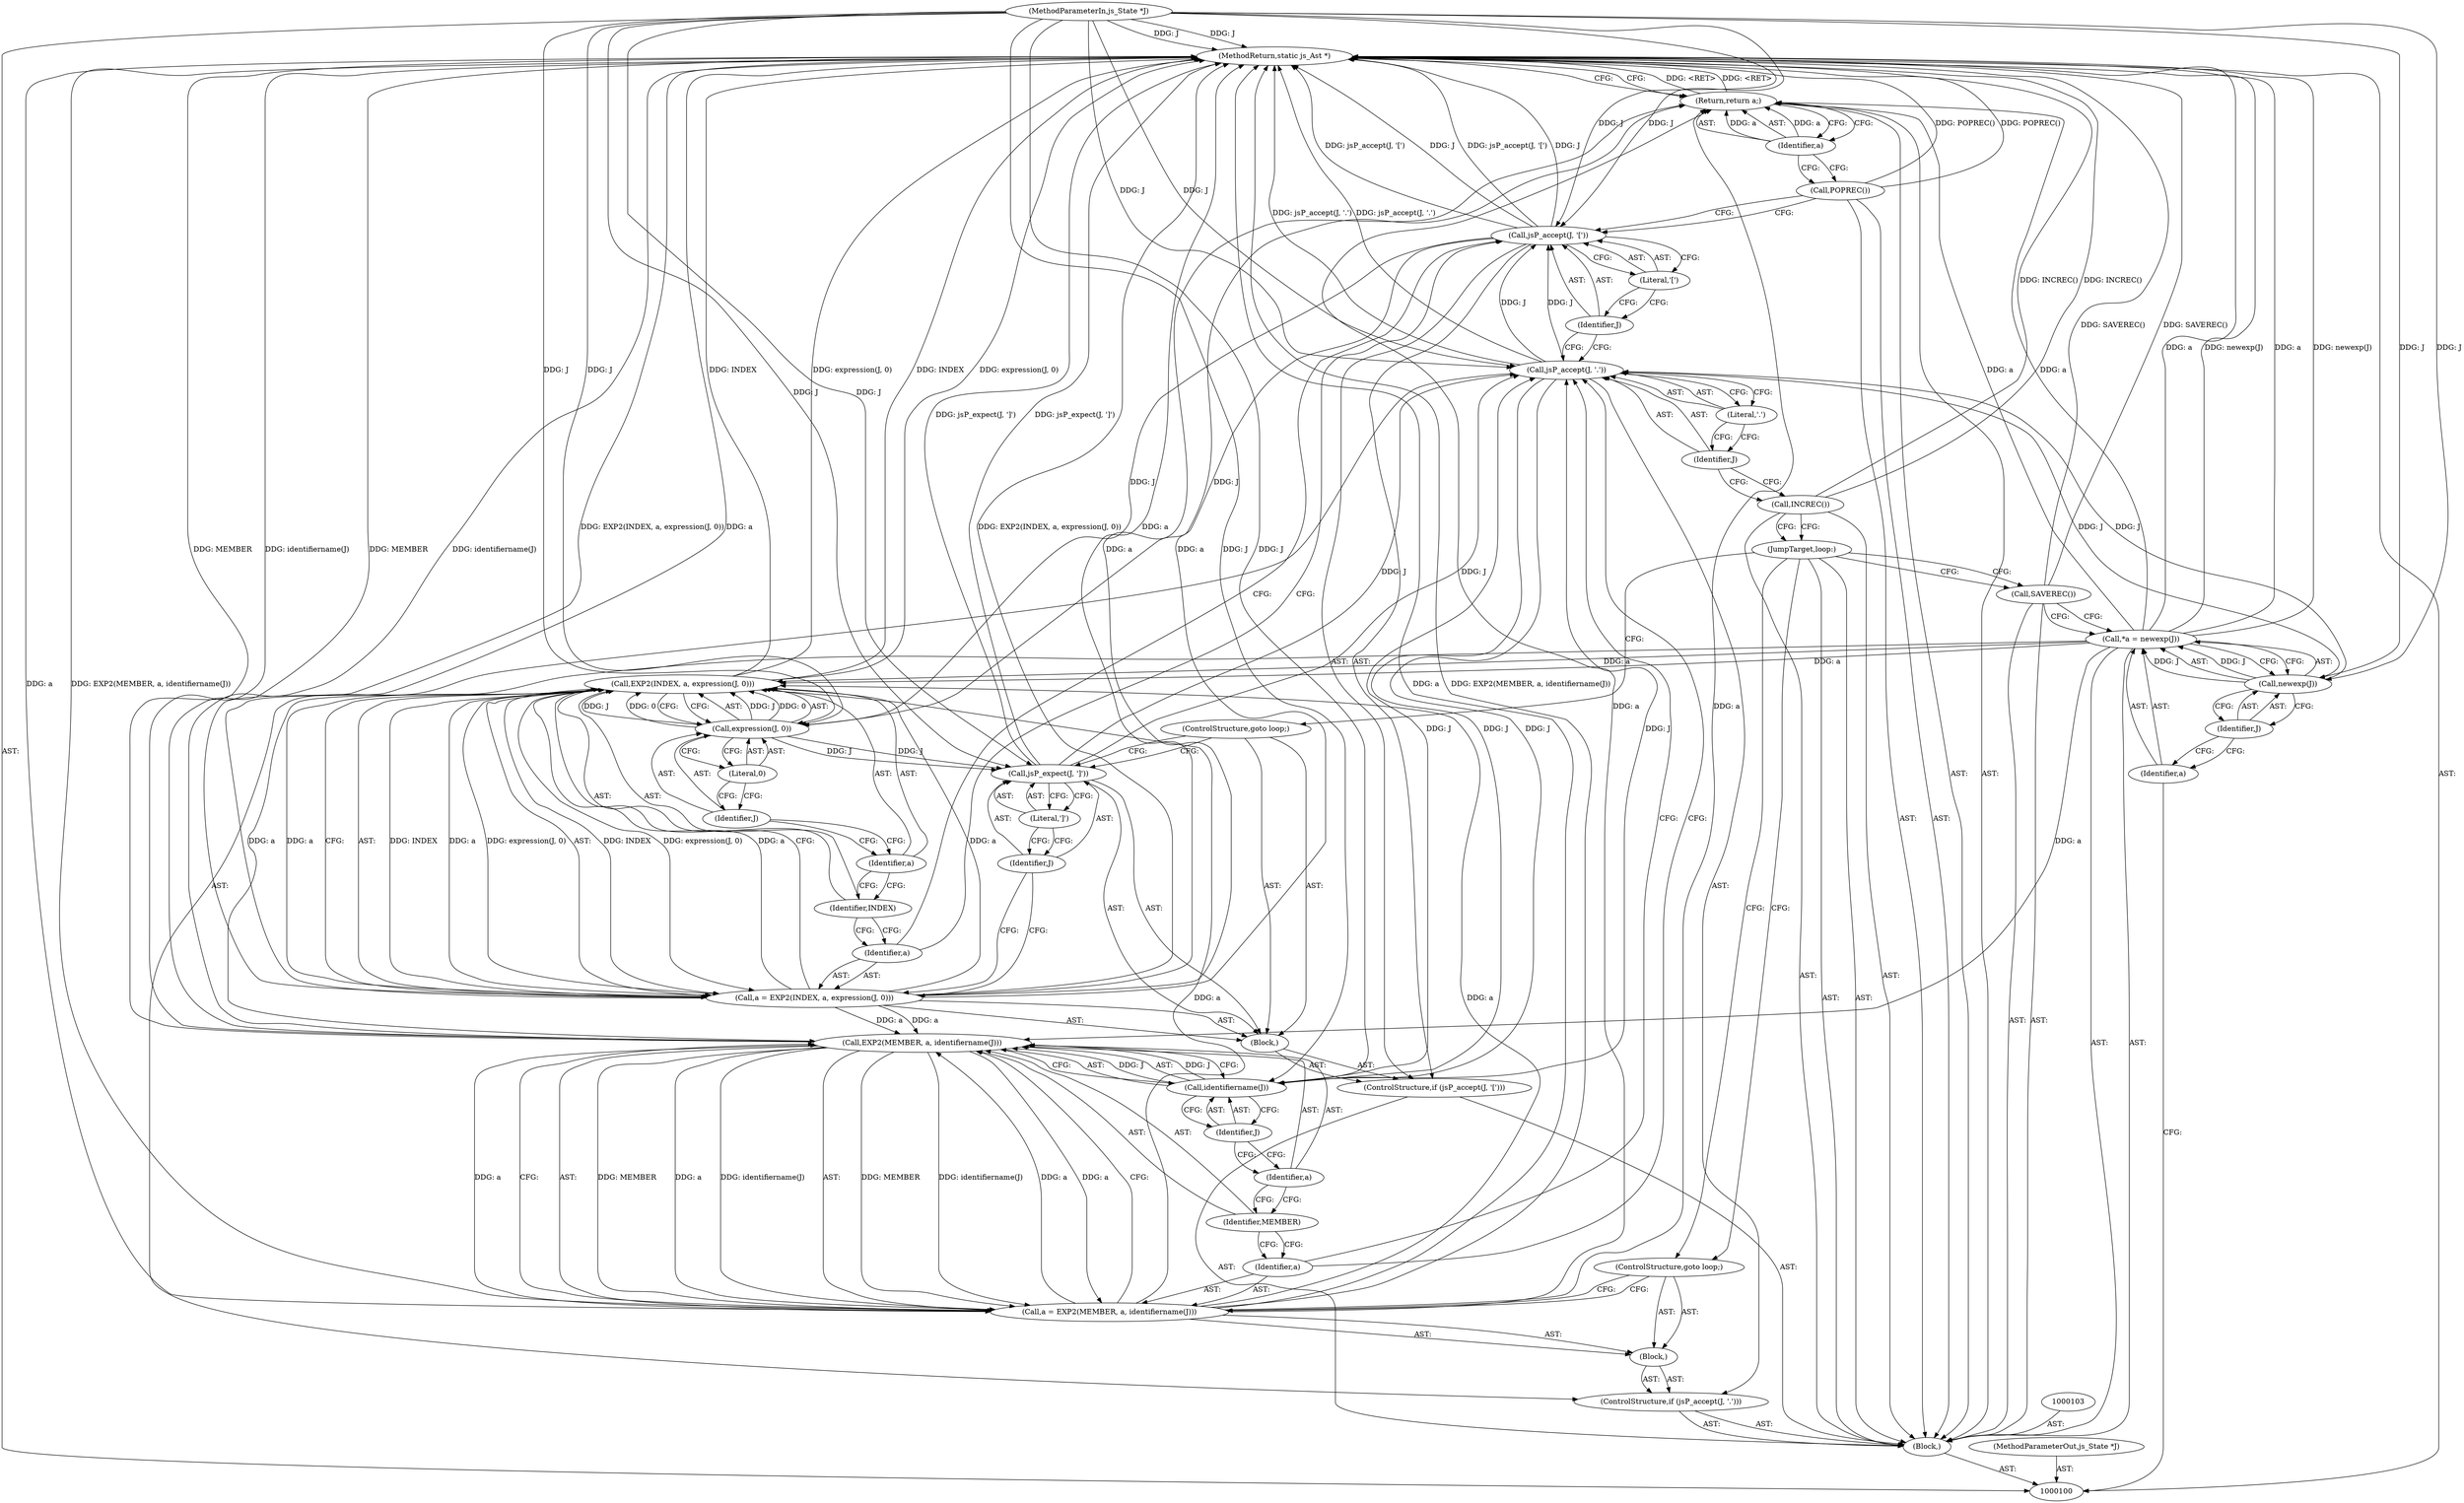 digraph "0_ghostscript_4d45a96e57fbabf00a7378b337d0ddcace6f38c1_0" {
"1000144" [label="(MethodReturn,static js_Ast *)"];
"1000101" [label="(MethodParameterIn,js_State *J)"];
"1000196" [label="(MethodParameterOut,js_State *J)"];
"1000143" [label="(Identifier,a)"];
"1000142" [label="(Return,return a;)"];
"1000102" [label="(Block,)"];
"1000104" [label="(Call,*a = newexp(J))"];
"1000105" [label="(Identifier,a)"];
"1000106" [label="(Call,newexp(J))"];
"1000107" [label="(Identifier,J)"];
"1000108" [label="(Call,SAVEREC())"];
"1000109" [label="(JumpTarget,loop:)"];
"1000110" [label="(Call,INCREC())"];
"1000112" [label="(Call,jsP_accept(J, '.'))"];
"1000113" [label="(Identifier,J)"];
"1000114" [label="(Literal,'.')"];
"1000115" [label="(Block,)"];
"1000116" [label="(Call,a = EXP2(MEMBER, a, identifiername(J)))"];
"1000117" [label="(Identifier,a)"];
"1000118" [label="(Call,EXP2(MEMBER, a, identifiername(J)))"];
"1000119" [label="(Identifier,MEMBER)"];
"1000120" [label="(Identifier,a)"];
"1000121" [label="(Call,identifiername(J))"];
"1000122" [label="(Identifier,J)"];
"1000123" [label="(ControlStructure,goto loop;)"];
"1000111" [label="(ControlStructure,if (jsP_accept(J, '.')))"];
"1000125" [label="(Call,jsP_accept(J, '['))"];
"1000126" [label="(Identifier,J)"];
"1000127" [label="(Literal,'[')"];
"1000128" [label="(Block,)"];
"1000129" [label="(Call,a = EXP2(INDEX, a, expression(J, 0)))"];
"1000130" [label="(Identifier,a)"];
"1000131" [label="(Call,EXP2(INDEX, a, expression(J, 0)))"];
"1000132" [label="(Identifier,INDEX)"];
"1000133" [label="(Identifier,a)"];
"1000134" [label="(Call,expression(J, 0))"];
"1000135" [label="(Identifier,J)"];
"1000136" [label="(Literal,0)"];
"1000137" [label="(Call,jsP_expect(J, ']'))"];
"1000124" [label="(ControlStructure,if (jsP_accept(J, '[')))"];
"1000138" [label="(Identifier,J)"];
"1000139" [label="(Literal,']')"];
"1000140" [label="(ControlStructure,goto loop;)"];
"1000141" [label="(Call,POPREC())"];
"1000144" -> "1000100"  [label="AST: "];
"1000144" -> "1000142"  [label="CFG: "];
"1000116" -> "1000144"  [label="DDG: a"];
"1000116" -> "1000144"  [label="DDG: EXP2(MEMBER, a, identifiername(J))"];
"1000125" -> "1000144"  [label="DDG: jsP_accept(J, '[')"];
"1000125" -> "1000144"  [label="DDG: J"];
"1000108" -> "1000144"  [label="DDG: SAVEREC()"];
"1000104" -> "1000144"  [label="DDG: a"];
"1000104" -> "1000144"  [label="DDG: newexp(J)"];
"1000118" -> "1000144"  [label="DDG: identifiername(J)"];
"1000118" -> "1000144"  [label="DDG: MEMBER"];
"1000112" -> "1000144"  [label="DDG: jsP_accept(J, '.')"];
"1000129" -> "1000144"  [label="DDG: EXP2(INDEX, a, expression(J, 0))"];
"1000129" -> "1000144"  [label="DDG: a"];
"1000131" -> "1000144"  [label="DDG: INDEX"];
"1000131" -> "1000144"  [label="DDG: expression(J, 0)"];
"1000141" -> "1000144"  [label="DDG: POPREC()"];
"1000101" -> "1000144"  [label="DDG: J"];
"1000110" -> "1000144"  [label="DDG: INCREC()"];
"1000137" -> "1000144"  [label="DDG: jsP_expect(J, ']')"];
"1000142" -> "1000144"  [label="DDG: <RET>"];
"1000101" -> "1000100"  [label="AST: "];
"1000101" -> "1000144"  [label="DDG: J"];
"1000101" -> "1000106"  [label="DDG: J"];
"1000101" -> "1000112"  [label="DDG: J"];
"1000101" -> "1000121"  [label="DDG: J"];
"1000101" -> "1000125"  [label="DDG: J"];
"1000101" -> "1000134"  [label="DDG: J"];
"1000101" -> "1000137"  [label="DDG: J"];
"1000196" -> "1000100"  [label="AST: "];
"1000143" -> "1000142"  [label="AST: "];
"1000143" -> "1000141"  [label="CFG: "];
"1000142" -> "1000143"  [label="CFG: "];
"1000143" -> "1000142"  [label="DDG: a"];
"1000142" -> "1000102"  [label="AST: "];
"1000142" -> "1000143"  [label="CFG: "];
"1000143" -> "1000142"  [label="AST: "];
"1000144" -> "1000142"  [label="CFG: "];
"1000142" -> "1000144"  [label="DDG: <RET>"];
"1000143" -> "1000142"  [label="DDG: a"];
"1000116" -> "1000142"  [label="DDG: a"];
"1000129" -> "1000142"  [label="DDG: a"];
"1000104" -> "1000142"  [label="DDG: a"];
"1000102" -> "1000100"  [label="AST: "];
"1000103" -> "1000102"  [label="AST: "];
"1000104" -> "1000102"  [label="AST: "];
"1000108" -> "1000102"  [label="AST: "];
"1000109" -> "1000102"  [label="AST: "];
"1000110" -> "1000102"  [label="AST: "];
"1000111" -> "1000102"  [label="AST: "];
"1000124" -> "1000102"  [label="AST: "];
"1000141" -> "1000102"  [label="AST: "];
"1000142" -> "1000102"  [label="AST: "];
"1000104" -> "1000102"  [label="AST: "];
"1000104" -> "1000106"  [label="CFG: "];
"1000105" -> "1000104"  [label="AST: "];
"1000106" -> "1000104"  [label="AST: "];
"1000108" -> "1000104"  [label="CFG: "];
"1000104" -> "1000144"  [label="DDG: a"];
"1000104" -> "1000144"  [label="DDG: newexp(J)"];
"1000106" -> "1000104"  [label="DDG: J"];
"1000104" -> "1000118"  [label="DDG: a"];
"1000104" -> "1000131"  [label="DDG: a"];
"1000104" -> "1000142"  [label="DDG: a"];
"1000105" -> "1000104"  [label="AST: "];
"1000105" -> "1000100"  [label="CFG: "];
"1000107" -> "1000105"  [label="CFG: "];
"1000106" -> "1000104"  [label="AST: "];
"1000106" -> "1000107"  [label="CFG: "];
"1000107" -> "1000106"  [label="AST: "];
"1000104" -> "1000106"  [label="CFG: "];
"1000106" -> "1000104"  [label="DDG: J"];
"1000101" -> "1000106"  [label="DDG: J"];
"1000106" -> "1000112"  [label="DDG: J"];
"1000107" -> "1000106"  [label="AST: "];
"1000107" -> "1000105"  [label="CFG: "];
"1000106" -> "1000107"  [label="CFG: "];
"1000108" -> "1000102"  [label="AST: "];
"1000108" -> "1000104"  [label="CFG: "];
"1000109" -> "1000108"  [label="CFG: "];
"1000108" -> "1000144"  [label="DDG: SAVEREC()"];
"1000109" -> "1000102"  [label="AST: "];
"1000109" -> "1000108"  [label="CFG: "];
"1000109" -> "1000123"  [label="CFG: "];
"1000110" -> "1000109"  [label="CFG: "];
"1000110" -> "1000102"  [label="AST: "];
"1000110" -> "1000109"  [label="CFG: "];
"1000113" -> "1000110"  [label="CFG: "];
"1000110" -> "1000144"  [label="DDG: INCREC()"];
"1000112" -> "1000111"  [label="AST: "];
"1000112" -> "1000114"  [label="CFG: "];
"1000113" -> "1000112"  [label="AST: "];
"1000114" -> "1000112"  [label="AST: "];
"1000117" -> "1000112"  [label="CFG: "];
"1000126" -> "1000112"  [label="CFG: "];
"1000112" -> "1000144"  [label="DDG: jsP_accept(J, '.')"];
"1000106" -> "1000112"  [label="DDG: J"];
"1000121" -> "1000112"  [label="DDG: J"];
"1000137" -> "1000112"  [label="DDG: J"];
"1000101" -> "1000112"  [label="DDG: J"];
"1000112" -> "1000121"  [label="DDG: J"];
"1000112" -> "1000125"  [label="DDG: J"];
"1000113" -> "1000112"  [label="AST: "];
"1000113" -> "1000110"  [label="CFG: "];
"1000114" -> "1000113"  [label="CFG: "];
"1000114" -> "1000112"  [label="AST: "];
"1000114" -> "1000113"  [label="CFG: "];
"1000112" -> "1000114"  [label="CFG: "];
"1000115" -> "1000111"  [label="AST: "];
"1000116" -> "1000115"  [label="AST: "];
"1000123" -> "1000115"  [label="AST: "];
"1000116" -> "1000115"  [label="AST: "];
"1000116" -> "1000118"  [label="CFG: "];
"1000117" -> "1000116"  [label="AST: "];
"1000118" -> "1000116"  [label="AST: "];
"1000123" -> "1000116"  [label="CFG: "];
"1000116" -> "1000144"  [label="DDG: a"];
"1000116" -> "1000144"  [label="DDG: EXP2(MEMBER, a, identifiername(J))"];
"1000118" -> "1000116"  [label="DDG: MEMBER"];
"1000118" -> "1000116"  [label="DDG: a"];
"1000118" -> "1000116"  [label="DDG: identifiername(J)"];
"1000116" -> "1000118"  [label="DDG: a"];
"1000116" -> "1000131"  [label="DDG: a"];
"1000116" -> "1000142"  [label="DDG: a"];
"1000117" -> "1000116"  [label="AST: "];
"1000117" -> "1000112"  [label="CFG: "];
"1000119" -> "1000117"  [label="CFG: "];
"1000118" -> "1000116"  [label="AST: "];
"1000118" -> "1000121"  [label="CFG: "];
"1000119" -> "1000118"  [label="AST: "];
"1000120" -> "1000118"  [label="AST: "];
"1000121" -> "1000118"  [label="AST: "];
"1000116" -> "1000118"  [label="CFG: "];
"1000118" -> "1000144"  [label="DDG: identifiername(J)"];
"1000118" -> "1000144"  [label="DDG: MEMBER"];
"1000118" -> "1000116"  [label="DDG: MEMBER"];
"1000118" -> "1000116"  [label="DDG: a"];
"1000118" -> "1000116"  [label="DDG: identifiername(J)"];
"1000116" -> "1000118"  [label="DDG: a"];
"1000129" -> "1000118"  [label="DDG: a"];
"1000104" -> "1000118"  [label="DDG: a"];
"1000121" -> "1000118"  [label="DDG: J"];
"1000119" -> "1000118"  [label="AST: "];
"1000119" -> "1000117"  [label="CFG: "];
"1000120" -> "1000119"  [label="CFG: "];
"1000120" -> "1000118"  [label="AST: "];
"1000120" -> "1000119"  [label="CFG: "];
"1000122" -> "1000120"  [label="CFG: "];
"1000121" -> "1000118"  [label="AST: "];
"1000121" -> "1000122"  [label="CFG: "];
"1000122" -> "1000121"  [label="AST: "];
"1000118" -> "1000121"  [label="CFG: "];
"1000121" -> "1000112"  [label="DDG: J"];
"1000121" -> "1000118"  [label="DDG: J"];
"1000112" -> "1000121"  [label="DDG: J"];
"1000101" -> "1000121"  [label="DDG: J"];
"1000122" -> "1000121"  [label="AST: "];
"1000122" -> "1000120"  [label="CFG: "];
"1000121" -> "1000122"  [label="CFG: "];
"1000123" -> "1000115"  [label="AST: "];
"1000123" -> "1000116"  [label="CFG: "];
"1000109" -> "1000123"  [label="CFG: "];
"1000111" -> "1000102"  [label="AST: "];
"1000112" -> "1000111"  [label="AST: "];
"1000115" -> "1000111"  [label="AST: "];
"1000125" -> "1000124"  [label="AST: "];
"1000125" -> "1000127"  [label="CFG: "];
"1000126" -> "1000125"  [label="AST: "];
"1000127" -> "1000125"  [label="AST: "];
"1000130" -> "1000125"  [label="CFG: "];
"1000141" -> "1000125"  [label="CFG: "];
"1000125" -> "1000144"  [label="DDG: jsP_accept(J, '[')"];
"1000125" -> "1000144"  [label="DDG: J"];
"1000112" -> "1000125"  [label="DDG: J"];
"1000101" -> "1000125"  [label="DDG: J"];
"1000125" -> "1000134"  [label="DDG: J"];
"1000126" -> "1000125"  [label="AST: "];
"1000126" -> "1000112"  [label="CFG: "];
"1000127" -> "1000126"  [label="CFG: "];
"1000127" -> "1000125"  [label="AST: "];
"1000127" -> "1000126"  [label="CFG: "];
"1000125" -> "1000127"  [label="CFG: "];
"1000128" -> "1000124"  [label="AST: "];
"1000129" -> "1000128"  [label="AST: "];
"1000137" -> "1000128"  [label="AST: "];
"1000140" -> "1000128"  [label="AST: "];
"1000129" -> "1000128"  [label="AST: "];
"1000129" -> "1000131"  [label="CFG: "];
"1000130" -> "1000129"  [label="AST: "];
"1000131" -> "1000129"  [label="AST: "];
"1000138" -> "1000129"  [label="CFG: "];
"1000129" -> "1000144"  [label="DDG: EXP2(INDEX, a, expression(J, 0))"];
"1000129" -> "1000144"  [label="DDG: a"];
"1000129" -> "1000118"  [label="DDG: a"];
"1000131" -> "1000129"  [label="DDG: INDEX"];
"1000131" -> "1000129"  [label="DDG: a"];
"1000131" -> "1000129"  [label="DDG: expression(J, 0)"];
"1000129" -> "1000131"  [label="DDG: a"];
"1000129" -> "1000142"  [label="DDG: a"];
"1000130" -> "1000129"  [label="AST: "];
"1000130" -> "1000125"  [label="CFG: "];
"1000132" -> "1000130"  [label="CFG: "];
"1000131" -> "1000129"  [label="AST: "];
"1000131" -> "1000134"  [label="CFG: "];
"1000132" -> "1000131"  [label="AST: "];
"1000133" -> "1000131"  [label="AST: "];
"1000134" -> "1000131"  [label="AST: "];
"1000129" -> "1000131"  [label="CFG: "];
"1000131" -> "1000144"  [label="DDG: INDEX"];
"1000131" -> "1000144"  [label="DDG: expression(J, 0)"];
"1000131" -> "1000129"  [label="DDG: INDEX"];
"1000131" -> "1000129"  [label="DDG: a"];
"1000131" -> "1000129"  [label="DDG: expression(J, 0)"];
"1000116" -> "1000131"  [label="DDG: a"];
"1000129" -> "1000131"  [label="DDG: a"];
"1000104" -> "1000131"  [label="DDG: a"];
"1000134" -> "1000131"  [label="DDG: J"];
"1000134" -> "1000131"  [label="DDG: 0"];
"1000132" -> "1000131"  [label="AST: "];
"1000132" -> "1000130"  [label="CFG: "];
"1000133" -> "1000132"  [label="CFG: "];
"1000133" -> "1000131"  [label="AST: "];
"1000133" -> "1000132"  [label="CFG: "];
"1000135" -> "1000133"  [label="CFG: "];
"1000134" -> "1000131"  [label="AST: "];
"1000134" -> "1000136"  [label="CFG: "];
"1000135" -> "1000134"  [label="AST: "];
"1000136" -> "1000134"  [label="AST: "];
"1000131" -> "1000134"  [label="CFG: "];
"1000134" -> "1000131"  [label="DDG: J"];
"1000134" -> "1000131"  [label="DDG: 0"];
"1000125" -> "1000134"  [label="DDG: J"];
"1000101" -> "1000134"  [label="DDG: J"];
"1000134" -> "1000137"  [label="DDG: J"];
"1000135" -> "1000134"  [label="AST: "];
"1000135" -> "1000133"  [label="CFG: "];
"1000136" -> "1000135"  [label="CFG: "];
"1000136" -> "1000134"  [label="AST: "];
"1000136" -> "1000135"  [label="CFG: "];
"1000134" -> "1000136"  [label="CFG: "];
"1000137" -> "1000128"  [label="AST: "];
"1000137" -> "1000139"  [label="CFG: "];
"1000138" -> "1000137"  [label="AST: "];
"1000139" -> "1000137"  [label="AST: "];
"1000140" -> "1000137"  [label="CFG: "];
"1000137" -> "1000144"  [label="DDG: jsP_expect(J, ']')"];
"1000137" -> "1000112"  [label="DDG: J"];
"1000134" -> "1000137"  [label="DDG: J"];
"1000101" -> "1000137"  [label="DDG: J"];
"1000124" -> "1000102"  [label="AST: "];
"1000125" -> "1000124"  [label="AST: "];
"1000128" -> "1000124"  [label="AST: "];
"1000138" -> "1000137"  [label="AST: "];
"1000138" -> "1000129"  [label="CFG: "];
"1000139" -> "1000138"  [label="CFG: "];
"1000139" -> "1000137"  [label="AST: "];
"1000139" -> "1000138"  [label="CFG: "];
"1000137" -> "1000139"  [label="CFG: "];
"1000140" -> "1000128"  [label="AST: "];
"1000140" -> "1000137"  [label="CFG: "];
"1000109" -> "1000140"  [label="CFG: "];
"1000141" -> "1000102"  [label="AST: "];
"1000141" -> "1000125"  [label="CFG: "];
"1000143" -> "1000141"  [label="CFG: "];
"1000141" -> "1000144"  [label="DDG: POPREC()"];
}
